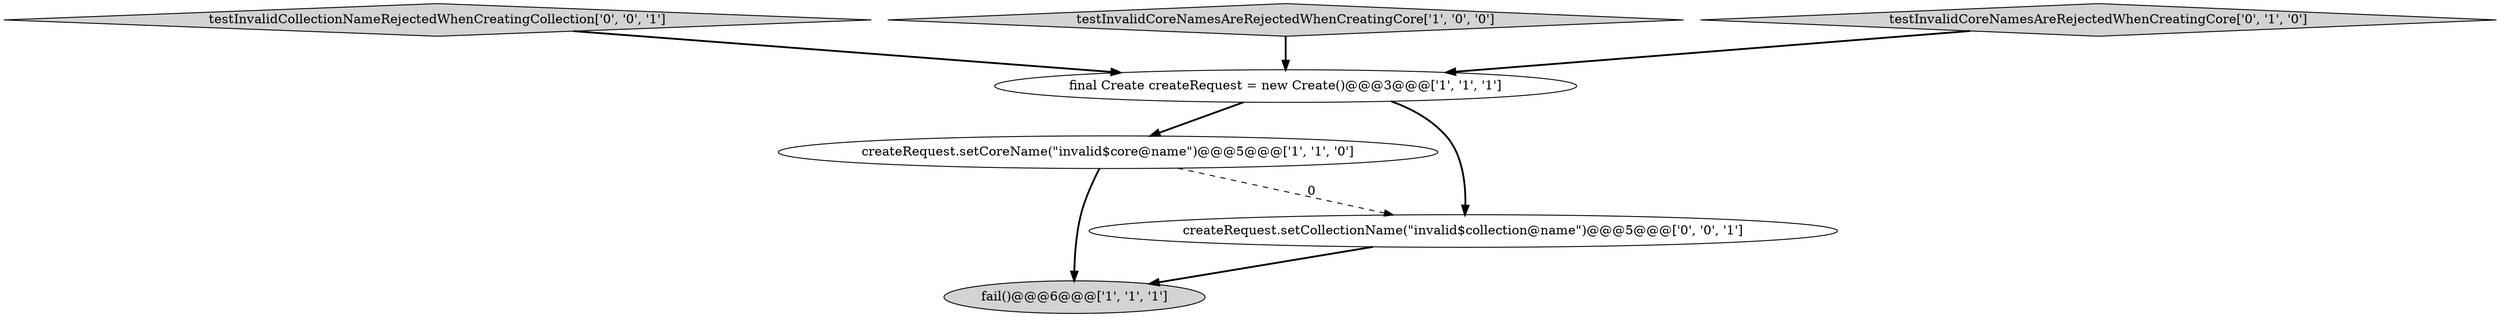digraph {
5 [style = filled, label = "testInvalidCollectionNameRejectedWhenCreatingCollection['0', '0', '1']", fillcolor = lightgray, shape = diamond image = "AAA0AAABBB3BBB"];
0 [style = filled, label = "fail()@@@6@@@['1', '1', '1']", fillcolor = lightgray, shape = ellipse image = "AAA0AAABBB1BBB"];
2 [style = filled, label = "testInvalidCoreNamesAreRejectedWhenCreatingCore['1', '0', '0']", fillcolor = lightgray, shape = diamond image = "AAA0AAABBB1BBB"];
1 [style = filled, label = "createRequest.setCoreName(\"invalid$core@name\")@@@5@@@['1', '1', '0']", fillcolor = white, shape = ellipse image = "AAA0AAABBB1BBB"];
6 [style = filled, label = "createRequest.setCollectionName(\"invalid$collection@name\")@@@5@@@['0', '0', '1']", fillcolor = white, shape = ellipse image = "AAA0AAABBB3BBB"];
4 [style = filled, label = "testInvalidCoreNamesAreRejectedWhenCreatingCore['0', '1', '0']", fillcolor = lightgray, shape = diamond image = "AAA0AAABBB2BBB"];
3 [style = filled, label = "final Create createRequest = new Create()@@@3@@@['1', '1', '1']", fillcolor = white, shape = ellipse image = "AAA0AAABBB1BBB"];
5->3 [style = bold, label=""];
4->3 [style = bold, label=""];
3->6 [style = bold, label=""];
6->0 [style = bold, label=""];
1->0 [style = bold, label=""];
3->1 [style = bold, label=""];
1->6 [style = dashed, label="0"];
2->3 [style = bold, label=""];
}
